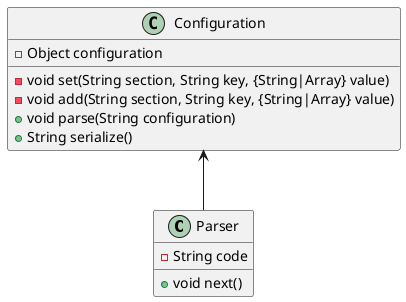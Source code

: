 @startuml

class Parser {
    - String code
    + void next()
}

class Configuration {
    - Object configuration
    - void set(String section, String key, {String|Array} value)
    - void add(String section, String key, {String|Array} value)
    + void parse(String configuration)
    + String serialize()
}

Configuration <-- Parser

@enduml
